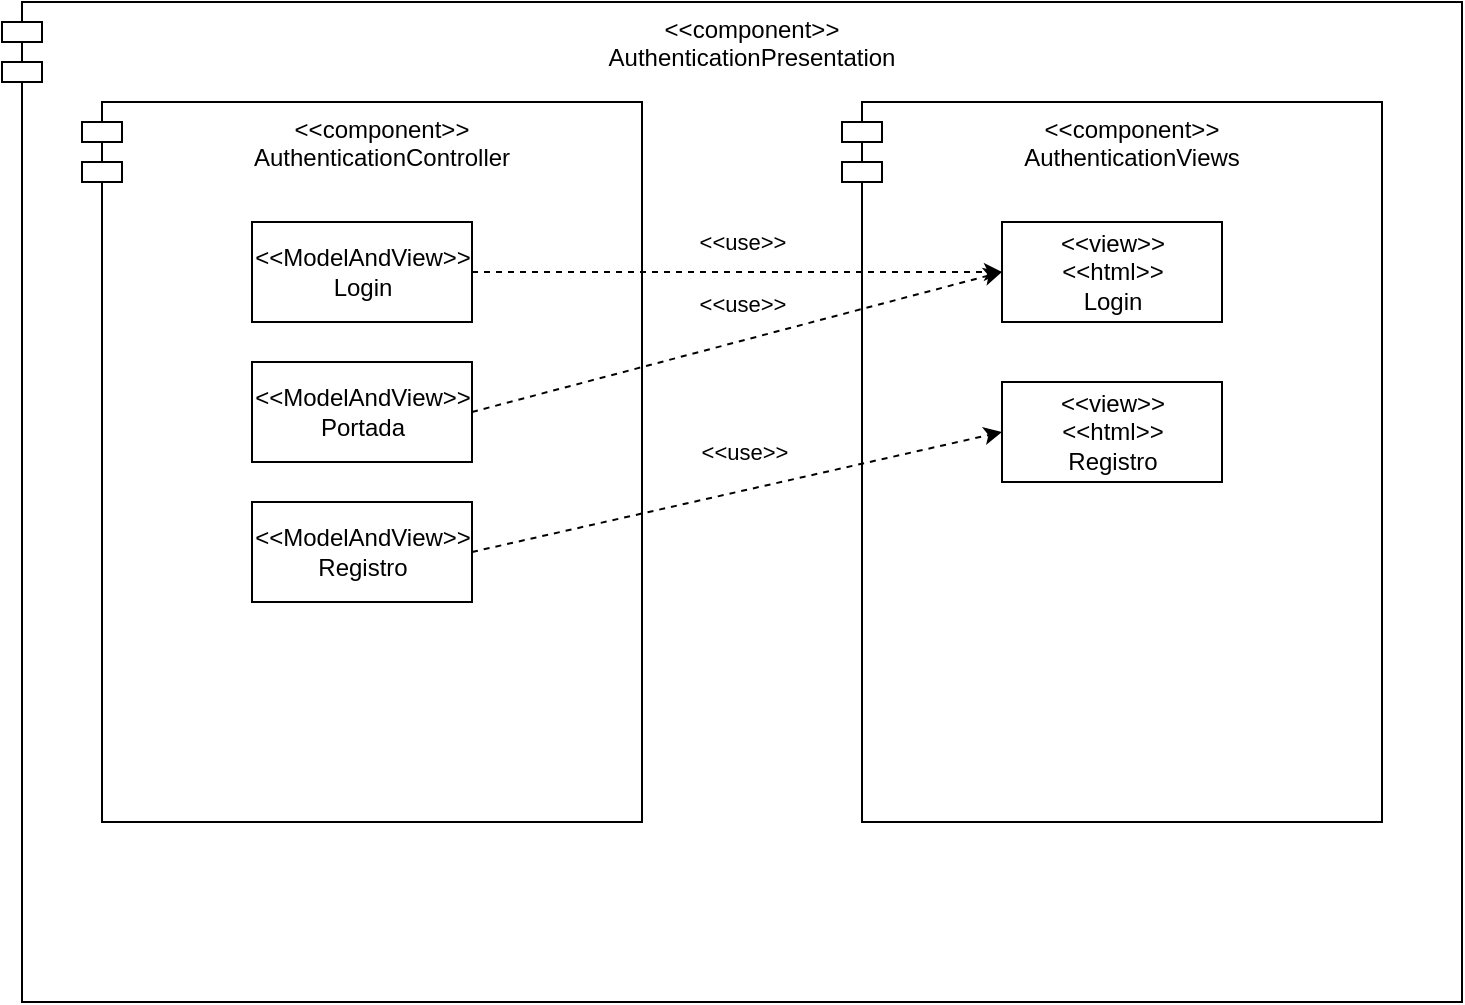 <mxfile version="17.1.2" type="github">
  <diagram id="AxkOQcfwC_eE_syWc4v8" name="Page-1">
    <mxGraphModel dx="1422" dy="762" grid="1" gridSize="10" guides="1" tooltips="1" connect="1" arrows="1" fold="1" page="1" pageScale="1" pageWidth="827" pageHeight="1169" math="0" shadow="0">
      <root>
        <mxCell id="0" />
        <mxCell id="1" parent="0" />
        <mxCell id="vNdeVi5ogd6aJ1DIu0Zj-1" value="&lt;&lt;component&gt;&gt;&#xa;AuthenticationPresentation" style="shape=module;align=left;spacingLeft=20;align=center;verticalAlign=top;" vertex="1" parent="1">
          <mxGeometry x="30" y="40" width="730" height="500" as="geometry" />
        </mxCell>
        <mxCell id="vNdeVi5ogd6aJ1DIu0Zj-2" value="&lt;&lt;component&gt;&gt;&#xa;AuthenticationController" style="shape=module;align=left;spacingLeft=20;align=center;verticalAlign=top;" vertex="1" parent="1">
          <mxGeometry x="70" y="90" width="280" height="360" as="geometry" />
        </mxCell>
        <mxCell id="vNdeVi5ogd6aJ1DIu0Zj-3" value="&lt;&lt;component&gt;&gt;&#xa;AuthenticationViews" style="shape=module;align=left;spacingLeft=20;align=center;verticalAlign=top;" vertex="1" parent="1">
          <mxGeometry x="450" y="90" width="270" height="360" as="geometry" />
        </mxCell>
        <mxCell id="vNdeVi5ogd6aJ1DIu0Zj-4" value="&amp;lt;&amp;lt;view&amp;gt;&amp;gt;&lt;br&gt;&amp;lt;&amp;lt;html&amp;gt;&amp;gt;&lt;br&gt;Login" style="html=1;" vertex="1" parent="1">
          <mxGeometry x="530" y="150" width="110" height="50" as="geometry" />
        </mxCell>
        <mxCell id="vNdeVi5ogd6aJ1DIu0Zj-5" value="&amp;lt;&amp;lt;view&amp;gt;&amp;gt;&lt;br&gt;&amp;lt;&amp;lt;html&amp;gt;&amp;gt;&lt;br&gt;Registro" style="html=1;" vertex="1" parent="1">
          <mxGeometry x="530" y="230" width="110" height="50" as="geometry" />
        </mxCell>
        <mxCell id="vNdeVi5ogd6aJ1DIu0Zj-6" value="&amp;lt;&amp;lt;ModelAndView&amp;gt;&amp;gt;&lt;br&gt;Login" style="html=1;" vertex="1" parent="1">
          <mxGeometry x="155" y="150" width="110" height="50" as="geometry" />
        </mxCell>
        <mxCell id="vNdeVi5ogd6aJ1DIu0Zj-7" value="&amp;lt;&amp;lt;ModelAndView&amp;gt;&amp;gt;&lt;br&gt;Portada" style="html=1;" vertex="1" parent="1">
          <mxGeometry x="155" y="220" width="110" height="50" as="geometry" />
        </mxCell>
        <mxCell id="vNdeVi5ogd6aJ1DIu0Zj-8" value="&amp;lt;&amp;lt;ModelAndView&amp;gt;&amp;gt;&lt;br&gt;Registro" style="html=1;" vertex="1" parent="1">
          <mxGeometry x="155" y="290" width="110" height="50" as="geometry" />
        </mxCell>
        <mxCell id="vNdeVi5ogd6aJ1DIu0Zj-10" value="" style="endArrow=classic;html=1;rounded=0;exitX=1;exitY=0.5;exitDx=0;exitDy=0;entryX=0;entryY=0.5;entryDx=0;entryDy=0;dashed=1;" edge="1" parent="1" source="vNdeVi5ogd6aJ1DIu0Zj-6" target="vNdeVi5ogd6aJ1DIu0Zj-4">
          <mxGeometry width="50" height="50" relative="1" as="geometry">
            <mxPoint x="390" y="290" as="sourcePoint" />
            <mxPoint x="440" y="240" as="targetPoint" />
          </mxGeometry>
        </mxCell>
        <mxCell id="vNdeVi5ogd6aJ1DIu0Zj-11" value="&amp;lt;&amp;lt;use&amp;gt;&amp;gt;" style="edgeLabel;html=1;align=center;verticalAlign=middle;resizable=0;points=[];" vertex="1" connectable="0" parent="vNdeVi5ogd6aJ1DIu0Zj-10">
          <mxGeometry x="0.162" y="-1" relative="1" as="geometry">
            <mxPoint x="-19" y="-16" as="offset" />
          </mxGeometry>
        </mxCell>
        <mxCell id="vNdeVi5ogd6aJ1DIu0Zj-14" value="" style="endArrow=classic;html=1;rounded=0;exitX=1;exitY=0.5;exitDx=0;exitDy=0;entryX=0;entryY=0.5;entryDx=0;entryDy=0;dashed=1;" edge="1" parent="1" source="vNdeVi5ogd6aJ1DIu0Zj-7" target="vNdeVi5ogd6aJ1DIu0Zj-4">
          <mxGeometry width="50" height="50" relative="1" as="geometry">
            <mxPoint x="275" y="185" as="sourcePoint" />
            <mxPoint x="540" y="185" as="targetPoint" />
          </mxGeometry>
        </mxCell>
        <mxCell id="vNdeVi5ogd6aJ1DIu0Zj-15" value="&amp;lt;&amp;lt;use&amp;gt;&amp;gt;" style="edgeLabel;html=1;align=center;verticalAlign=middle;resizable=0;points=[];" vertex="1" connectable="0" parent="vNdeVi5ogd6aJ1DIu0Zj-14">
          <mxGeometry x="0.162" y="-1" relative="1" as="geometry">
            <mxPoint x="-19" y="-15" as="offset" />
          </mxGeometry>
        </mxCell>
        <mxCell id="vNdeVi5ogd6aJ1DIu0Zj-16" value="" style="endArrow=classic;html=1;rounded=0;exitX=1;exitY=0.5;exitDx=0;exitDy=0;entryX=0;entryY=0.5;entryDx=0;entryDy=0;dashed=1;" edge="1" parent="1" source="vNdeVi5ogd6aJ1DIu0Zj-8" target="vNdeVi5ogd6aJ1DIu0Zj-5">
          <mxGeometry width="50" height="50" relative="1" as="geometry">
            <mxPoint x="275" y="185" as="sourcePoint" />
            <mxPoint x="540" y="185" as="targetPoint" />
          </mxGeometry>
        </mxCell>
        <mxCell id="vNdeVi5ogd6aJ1DIu0Zj-17" value="&amp;lt;&amp;lt;use&amp;gt;&amp;gt;" style="edgeLabel;html=1;align=center;verticalAlign=middle;resizable=0;points=[];" vertex="1" connectable="0" parent="vNdeVi5ogd6aJ1DIu0Zj-16">
          <mxGeometry x="0.162" y="-1" relative="1" as="geometry">
            <mxPoint x="-19" y="-16" as="offset" />
          </mxGeometry>
        </mxCell>
      </root>
    </mxGraphModel>
  </diagram>
</mxfile>
